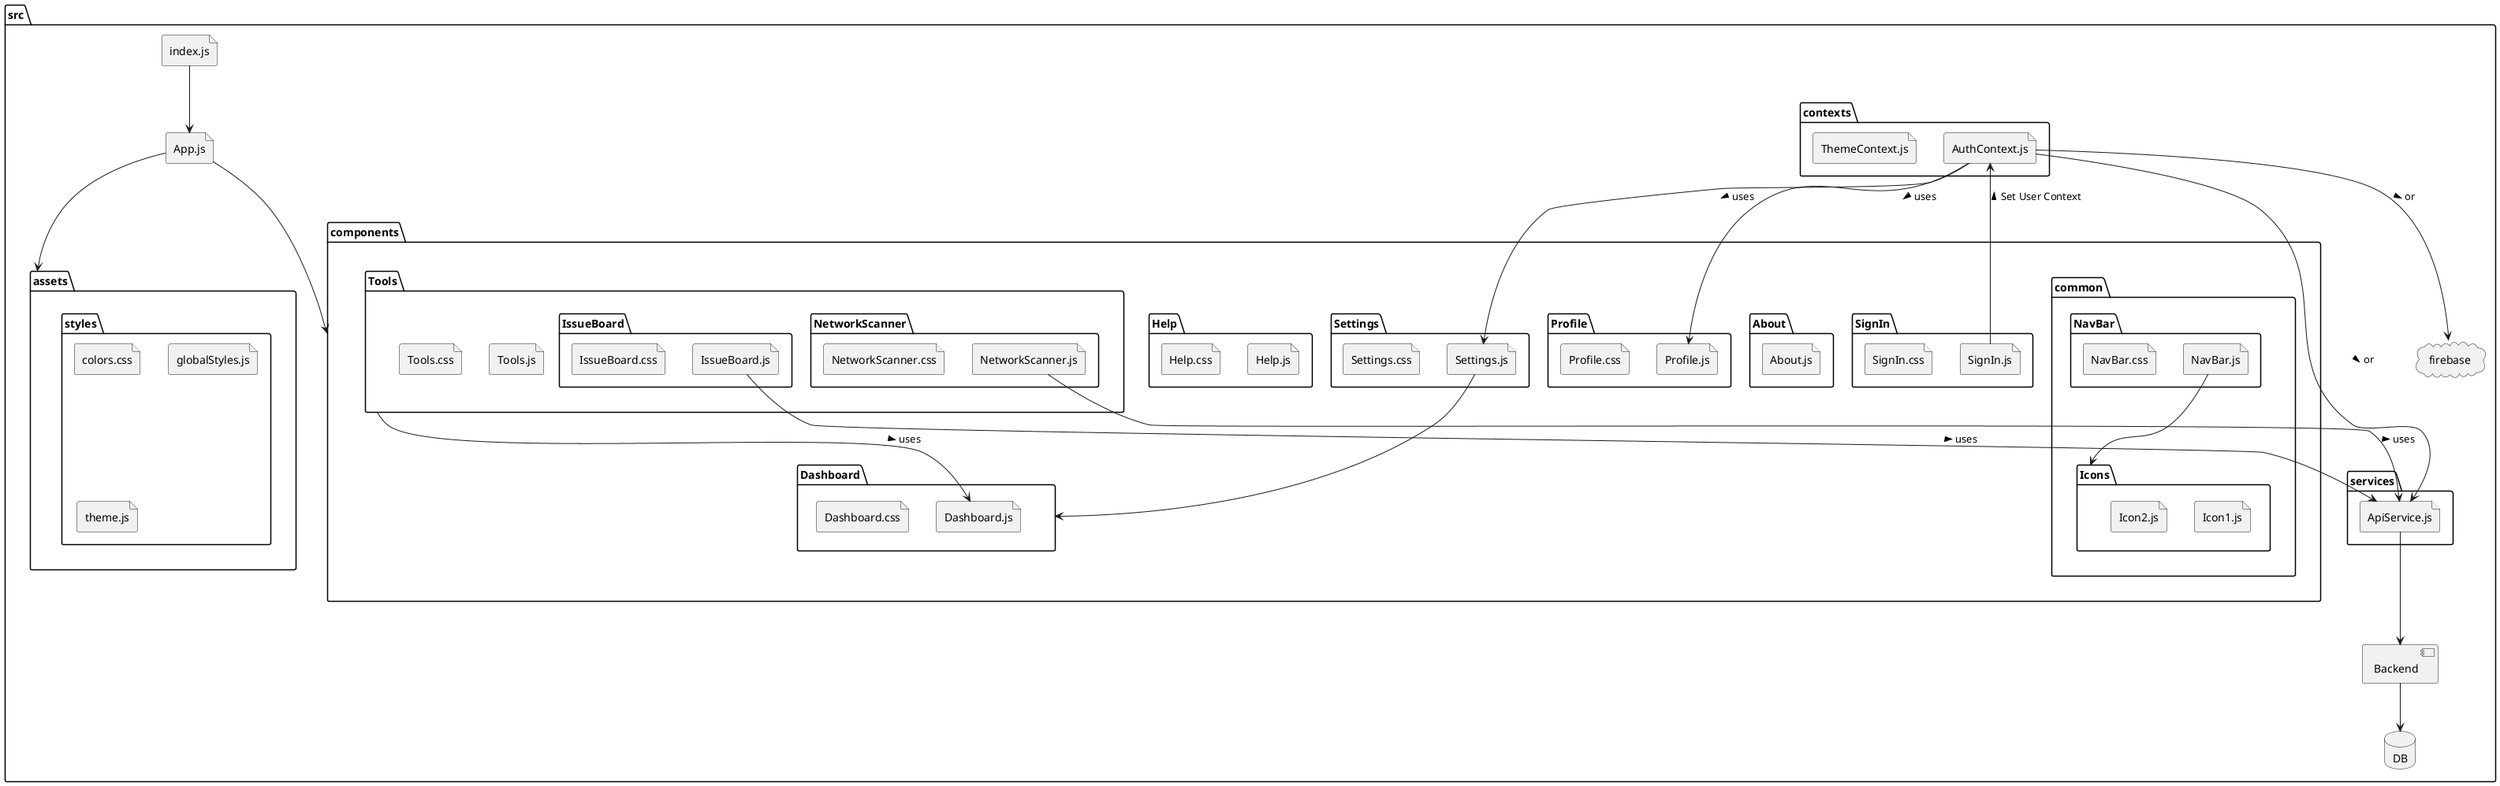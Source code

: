 @startuml "FrontendStructre"

package "src" {
    package "assets" {
        package "styles" {
            file "colors.css"
            file "globalStyles.js"
            file "theme.js"
        }
    }
    package "components" {
        package "common" {
            package "NavBar" {
                file "NavBar.js"
                file "NavBar.css"
            }
            package "Icons" {
                file "Icon1.js"
                file "Icon2.js"
            }
        }
        package "SignIn" {
            file "SignIn.js"
            file "SignIn.css"
        }
        package "Dashboard" {
            file "Dashboard.js"
            file "Dashboard.css"
        }
        package "About" {
            file "About.js"
        }
        package "Settings" {
            file "Settings.js"
            file "Settings.css"
        }
        package "Profile" {
            file "Profile.js"
            file "Profile.css"
        }
        package "Help" {
            file "Help.js"
            file "Help.css"
        }
        package "Tools" {
            package "NetworkScanner" {
                file "NetworkScanner.js"
                file "NetworkScanner.css"
            }
            package "IssueBoard" {
                file "IssueBoard.js"
                file "IssueBoard.css"
            }
            file "Tools.js"
            file "Tools.css"
        }
    }
    package "services" {
        file "ApiService.js"
    }
    package "contexts" {
        file "AuthContext.js"
        file "ThemeContext.js"
    }
    cloud "firebase" 
    file "App.js"
    file "index.js"
    component "Backend"
    database "DB"
}

' Connections
index.js --> App.js
App.js --> assets
NavBar.js --> Icons
App.js --> components

'Direct relationships
Tools --> Dashboard.js : uses >
SignIn.js --> AuthContext.js : Set User Context >
AuthContext.js --> Settings.js : uses >
AuthContext.js --> Profile.js : uses >
NetworkScanner.js --> ApiService.js : uses >
IssueBoard.js --> ApiService.js : uses >
Settings.js --> Dashboard

AuthContext.js --> firebase : or >
AuthContext.js --> ApiService.js : or >

ApiService.js --> Backend
Backend --> DB


'... Add other specific relationships

@enduml
